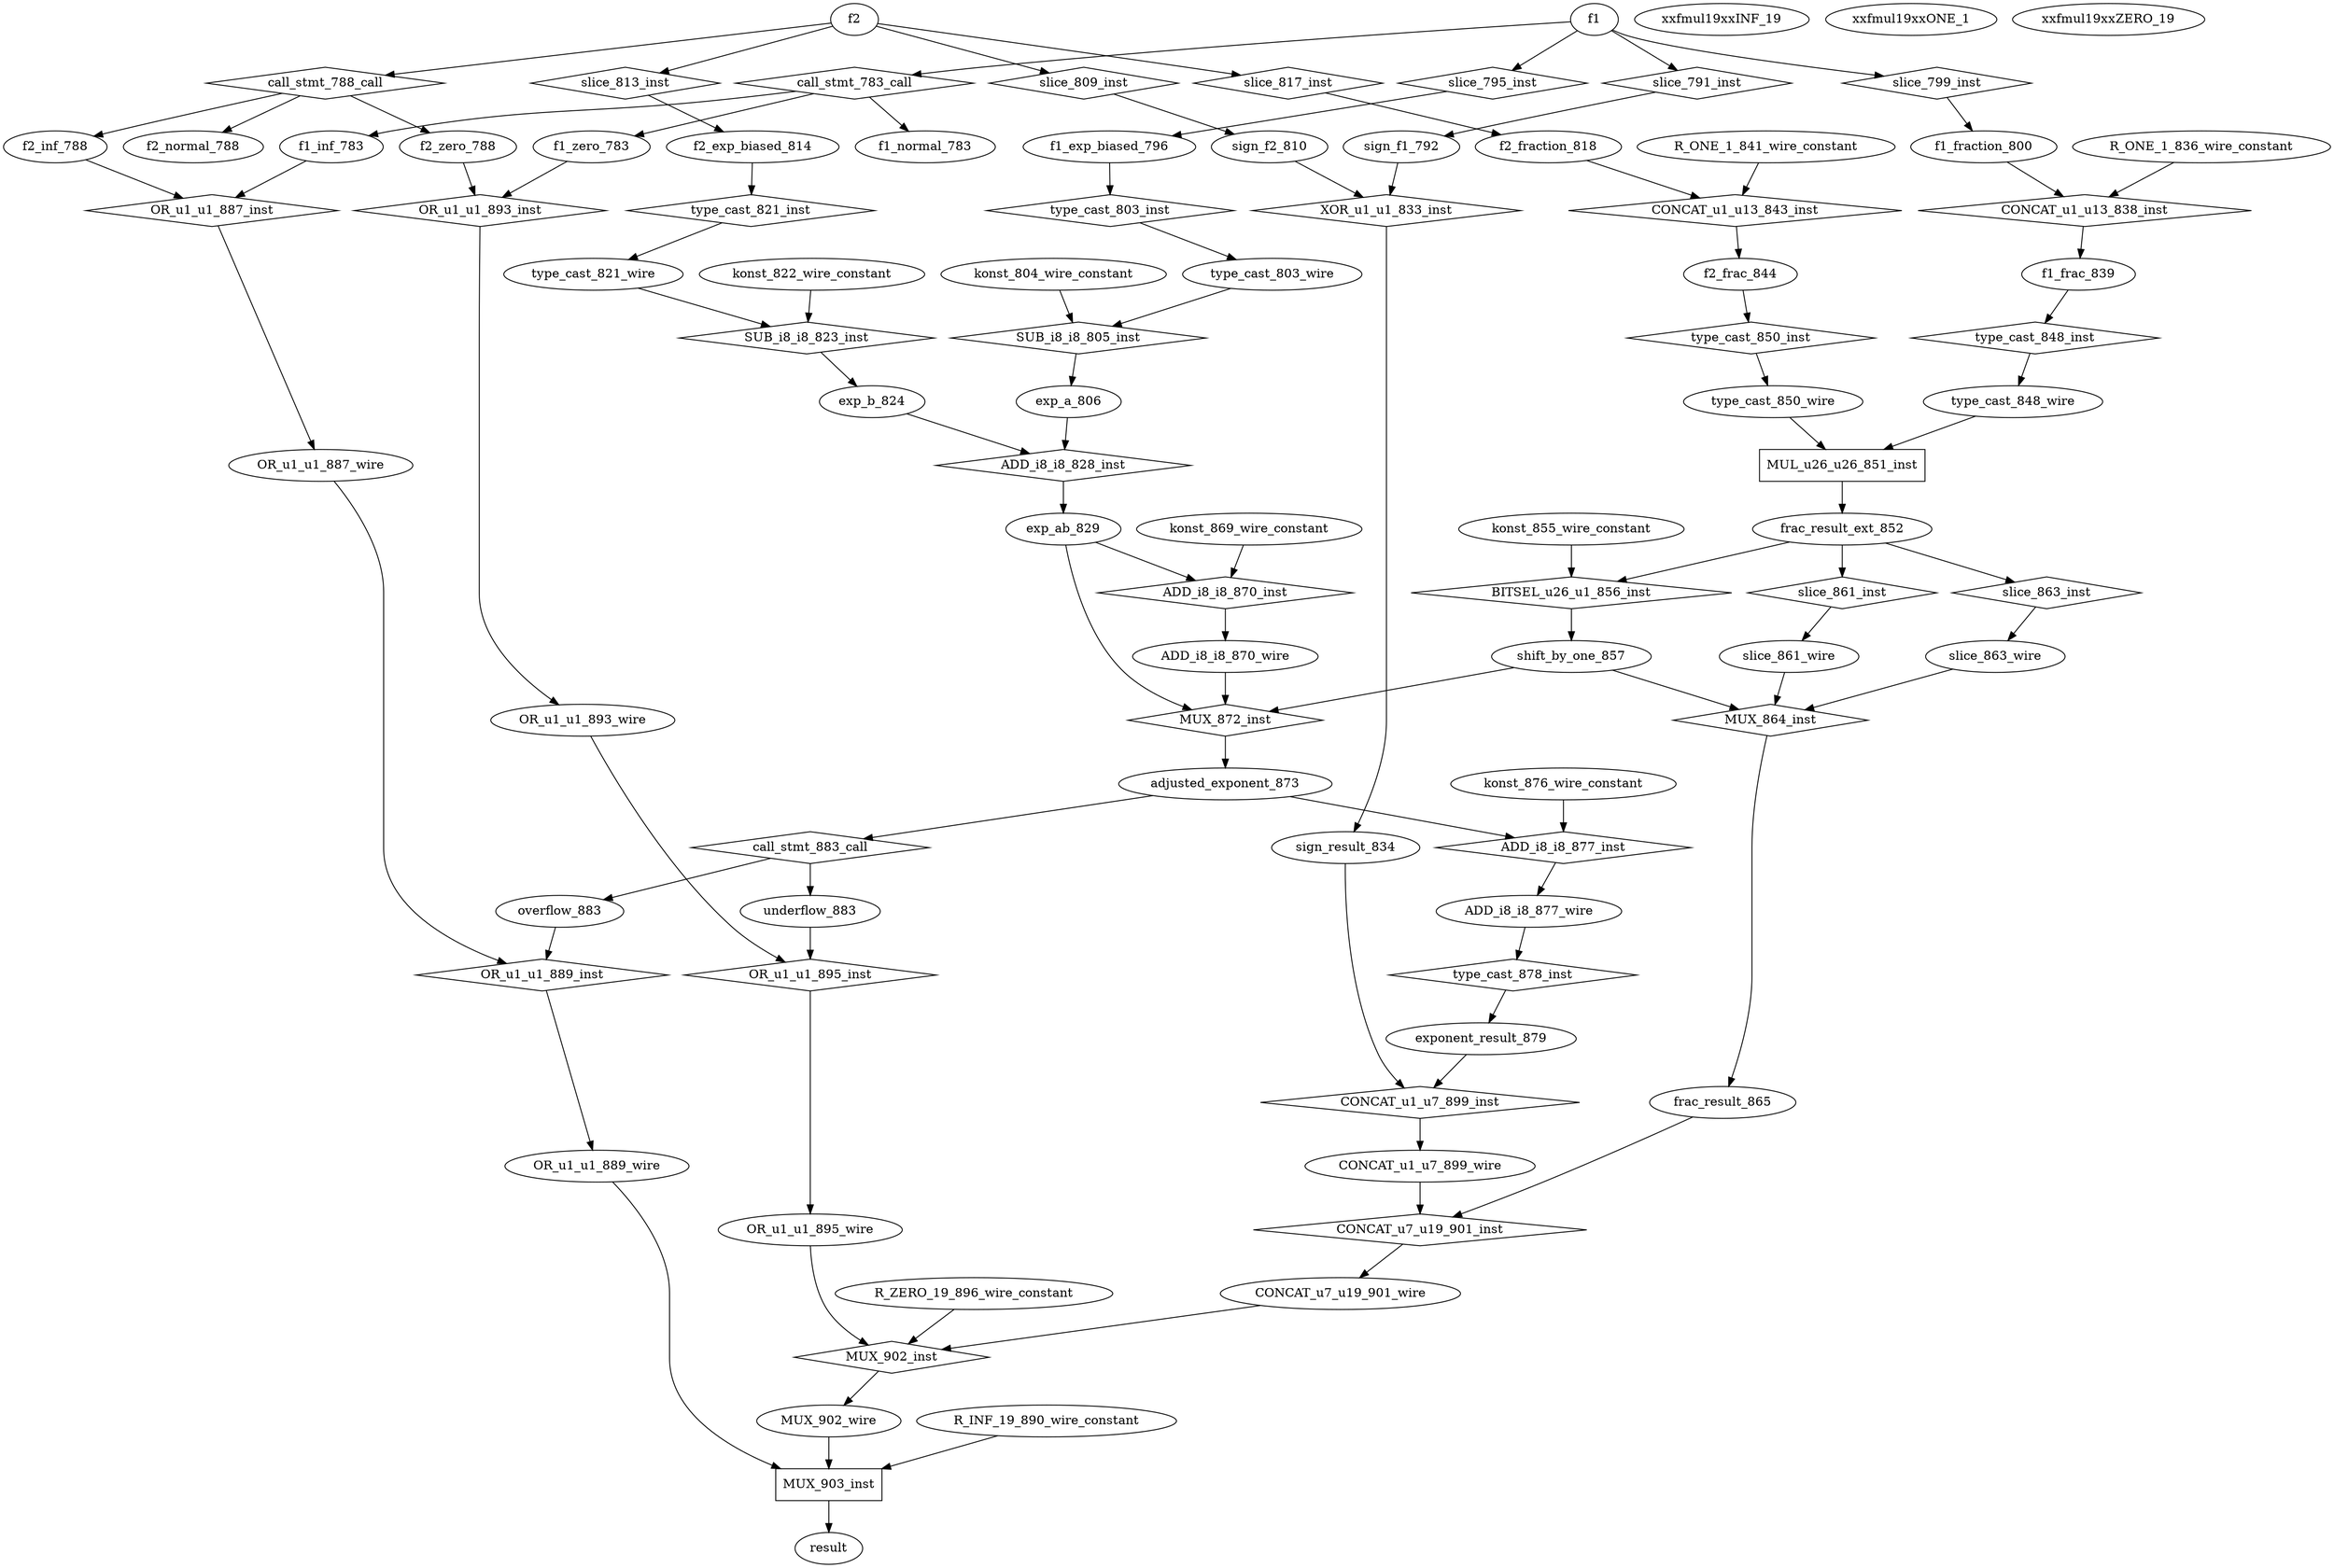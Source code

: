 digraph data_path {
  ADD_i8_i8_870_wire [shape=ellipse];
  ADD_i8_i8_877_wire [shape=ellipse];
  CONCAT_u1_u7_899_wire [shape=ellipse];
  CONCAT_u7_u19_901_wire [shape=ellipse];
  MUX_902_wire [shape=ellipse];
  OR_u1_u1_887_wire [shape=ellipse];
  OR_u1_u1_889_wire [shape=ellipse];
  OR_u1_u1_893_wire [shape=ellipse];
  OR_u1_u1_895_wire [shape=ellipse];
  R_INF_19_890_wire_constant [shape=ellipse];
  R_ONE_1_836_wire_constant [shape=ellipse];
  R_ONE_1_841_wire_constant [shape=ellipse];
  R_ZERO_19_896_wire_constant [shape=ellipse];
  adjusted_exponent_873 [shape=ellipse];
  exp_a_806 [shape=ellipse];
  exp_ab_829 [shape=ellipse];
  exp_b_824 [shape=ellipse];
  exponent_result_879 [shape=ellipse];
  f1_exp_biased_796 [shape=ellipse];
  f1_frac_839 [shape=ellipse];
  f1_fraction_800 [shape=ellipse];
  f1_inf_783 [shape=ellipse];
  f1_normal_783 [shape=ellipse];
  f1_zero_783 [shape=ellipse];
  f2_exp_biased_814 [shape=ellipse];
  f2_frac_844 [shape=ellipse];
  f2_fraction_818 [shape=ellipse];
  f2_inf_788 [shape=ellipse];
  f2_normal_788 [shape=ellipse];
  f2_zero_788 [shape=ellipse];
  frac_result_865 [shape=ellipse];
  frac_result_ext_852 [shape=ellipse];
  konst_804_wire_constant [shape=ellipse];
  konst_822_wire_constant [shape=ellipse];
  konst_855_wire_constant [shape=ellipse];
  konst_869_wire_constant [shape=ellipse];
  konst_876_wire_constant [shape=ellipse];
  overflow_883 [shape=ellipse];
  shift_by_one_857 [shape=ellipse];
  sign_f1_792 [shape=ellipse];
  sign_f2_810 [shape=ellipse];
  sign_result_834 [shape=ellipse];
  slice_861_wire [shape=ellipse];
  slice_863_wire [shape=ellipse];
  type_cast_803_wire [shape=ellipse];
  type_cast_821_wire [shape=ellipse];
  type_cast_848_wire [shape=ellipse];
  type_cast_850_wire [shape=ellipse];
  underflow_883 [shape=ellipse];
  xxfmul19xxINF_19 [shape=ellipse];
  xxfmul19xxONE_1 [shape=ellipse];
  xxfmul19xxZERO_19 [shape=ellipse];
  ADD_i8_i8_828_inst [shape=diamond];
exp_a_806  -> ADD_i8_i8_828_inst;
exp_b_824  -> ADD_i8_i8_828_inst;
ADD_i8_i8_828_inst -> exp_ab_829;
  ADD_i8_i8_870_inst [shape=diamond];
exp_ab_829  -> ADD_i8_i8_870_inst;
konst_869_wire_constant  -> ADD_i8_i8_870_inst;
ADD_i8_i8_870_inst -> ADD_i8_i8_870_wire;
  ADD_i8_i8_877_inst [shape=diamond];
adjusted_exponent_873  -> ADD_i8_i8_877_inst;
konst_876_wire_constant  -> ADD_i8_i8_877_inst;
ADD_i8_i8_877_inst -> ADD_i8_i8_877_wire;
  BITSEL_u26_u1_856_inst [shape=diamond];
frac_result_ext_852  -> BITSEL_u26_u1_856_inst;
konst_855_wire_constant  -> BITSEL_u26_u1_856_inst;
BITSEL_u26_u1_856_inst -> shift_by_one_857;
  CONCAT_u1_u13_838_inst [shape=diamond];
R_ONE_1_836_wire_constant  -> CONCAT_u1_u13_838_inst;
f1_fraction_800  -> CONCAT_u1_u13_838_inst;
CONCAT_u1_u13_838_inst -> f1_frac_839;
  CONCAT_u1_u13_843_inst [shape=diamond];
R_ONE_1_841_wire_constant  -> CONCAT_u1_u13_843_inst;
f2_fraction_818  -> CONCAT_u1_u13_843_inst;
CONCAT_u1_u13_843_inst -> f2_frac_844;
  CONCAT_u1_u7_899_inst [shape=diamond];
sign_result_834  -> CONCAT_u1_u7_899_inst;
exponent_result_879  -> CONCAT_u1_u7_899_inst;
CONCAT_u1_u7_899_inst -> CONCAT_u1_u7_899_wire;
  CONCAT_u7_u19_901_inst [shape=diamond];
CONCAT_u1_u7_899_wire  -> CONCAT_u7_u19_901_inst;
frac_result_865  -> CONCAT_u7_u19_901_inst;
CONCAT_u7_u19_901_inst -> CONCAT_u7_u19_901_wire;
  MUL_u26_u26_851_inst [shape=rectangle];
type_cast_848_wire  -> MUL_u26_u26_851_inst;
type_cast_850_wire  -> MUL_u26_u26_851_inst;
MUL_u26_u26_851_inst -> frac_result_ext_852;
  MUX_864_inst [shape=diamond];
shift_by_one_857  -> MUX_864_inst;
slice_861_wire  -> MUX_864_inst;
slice_863_wire  -> MUX_864_inst;
MUX_864_inst -> frac_result_865;
  MUX_872_inst [shape=diamond];
shift_by_one_857  -> MUX_872_inst;
ADD_i8_i8_870_wire  -> MUX_872_inst;
exp_ab_829  -> MUX_872_inst;
MUX_872_inst -> adjusted_exponent_873;
  MUX_902_inst [shape=diamond];
OR_u1_u1_895_wire  -> MUX_902_inst;
R_ZERO_19_896_wire_constant  -> MUX_902_inst;
CONCAT_u7_u19_901_wire  -> MUX_902_inst;
MUX_902_inst -> MUX_902_wire;
  MUX_903_inst [shape=rectangle];
OR_u1_u1_889_wire  -> MUX_903_inst;
R_INF_19_890_wire_constant  -> MUX_903_inst;
MUX_902_wire  -> MUX_903_inst;
MUX_903_inst -> result;
  OR_u1_u1_887_inst [shape=diamond];
f1_inf_783  -> OR_u1_u1_887_inst;
f2_inf_788  -> OR_u1_u1_887_inst;
OR_u1_u1_887_inst -> OR_u1_u1_887_wire;
  OR_u1_u1_889_inst [shape=diamond];
OR_u1_u1_887_wire  -> OR_u1_u1_889_inst;
overflow_883  -> OR_u1_u1_889_inst;
OR_u1_u1_889_inst -> OR_u1_u1_889_wire;
  OR_u1_u1_893_inst [shape=diamond];
f1_zero_783  -> OR_u1_u1_893_inst;
f2_zero_788  -> OR_u1_u1_893_inst;
OR_u1_u1_893_inst -> OR_u1_u1_893_wire;
  OR_u1_u1_895_inst [shape=diamond];
OR_u1_u1_893_wire  -> OR_u1_u1_895_inst;
underflow_883  -> OR_u1_u1_895_inst;
OR_u1_u1_895_inst -> OR_u1_u1_895_wire;
  SUB_i8_i8_805_inst [shape=diamond];
type_cast_803_wire  -> SUB_i8_i8_805_inst;
konst_804_wire_constant  -> SUB_i8_i8_805_inst;
SUB_i8_i8_805_inst -> exp_a_806;
  SUB_i8_i8_823_inst [shape=diamond];
type_cast_821_wire  -> SUB_i8_i8_823_inst;
konst_822_wire_constant  -> SUB_i8_i8_823_inst;
SUB_i8_i8_823_inst -> exp_b_824;
  XOR_u1_u1_833_inst [shape=diamond];
sign_f1_792  -> XOR_u1_u1_833_inst;
sign_f2_810  -> XOR_u1_u1_833_inst;
XOR_u1_u1_833_inst -> sign_result_834;
  call_stmt_783_call [shape=diamond];
f1  -> call_stmt_783_call;
call_stmt_783_call -> f1_zero_783;
call_stmt_783_call -> f1_normal_783;
call_stmt_783_call -> f1_inf_783;
  call_stmt_788_call [shape=diamond];
f2  -> call_stmt_788_call;
call_stmt_788_call -> f2_zero_788;
call_stmt_788_call -> f2_normal_788;
call_stmt_788_call -> f2_inf_788;
  call_stmt_883_call [shape=diamond];
adjusted_exponent_873  -> call_stmt_883_call;
call_stmt_883_call -> overflow_883;
call_stmt_883_call -> underflow_883;
  slice_791_inst [shape=diamond];
f1  -> slice_791_inst;
slice_791_inst -> sign_f1_792;
  slice_795_inst [shape=diamond];
f1  -> slice_795_inst;
slice_795_inst -> f1_exp_biased_796;
  slice_799_inst [shape=diamond];
f1  -> slice_799_inst;
slice_799_inst -> f1_fraction_800;
  slice_809_inst [shape=diamond];
f2  -> slice_809_inst;
slice_809_inst -> sign_f2_810;
  slice_813_inst [shape=diamond];
f2  -> slice_813_inst;
slice_813_inst -> f2_exp_biased_814;
  slice_817_inst [shape=diamond];
f2  -> slice_817_inst;
slice_817_inst -> f2_fraction_818;
  slice_861_inst [shape=diamond];
frac_result_ext_852  -> slice_861_inst;
slice_861_inst -> slice_861_wire;
  slice_863_inst [shape=diamond];
frac_result_ext_852  -> slice_863_inst;
slice_863_inst -> slice_863_wire;
  type_cast_803_inst [shape=diamond];
f1_exp_biased_796  -> type_cast_803_inst;
type_cast_803_inst -> type_cast_803_wire;
  type_cast_821_inst [shape=diamond];
f2_exp_biased_814  -> type_cast_821_inst;
type_cast_821_inst -> type_cast_821_wire;
  type_cast_848_inst [shape=diamond];
f1_frac_839  -> type_cast_848_inst;
type_cast_848_inst -> type_cast_848_wire;
  type_cast_850_inst [shape=diamond];
f2_frac_844  -> type_cast_850_inst;
type_cast_850_inst -> type_cast_850_wire;
  type_cast_878_inst [shape=diamond];
ADD_i8_i8_877_wire  -> type_cast_878_inst;
type_cast_878_inst -> exponent_result_879;
}
